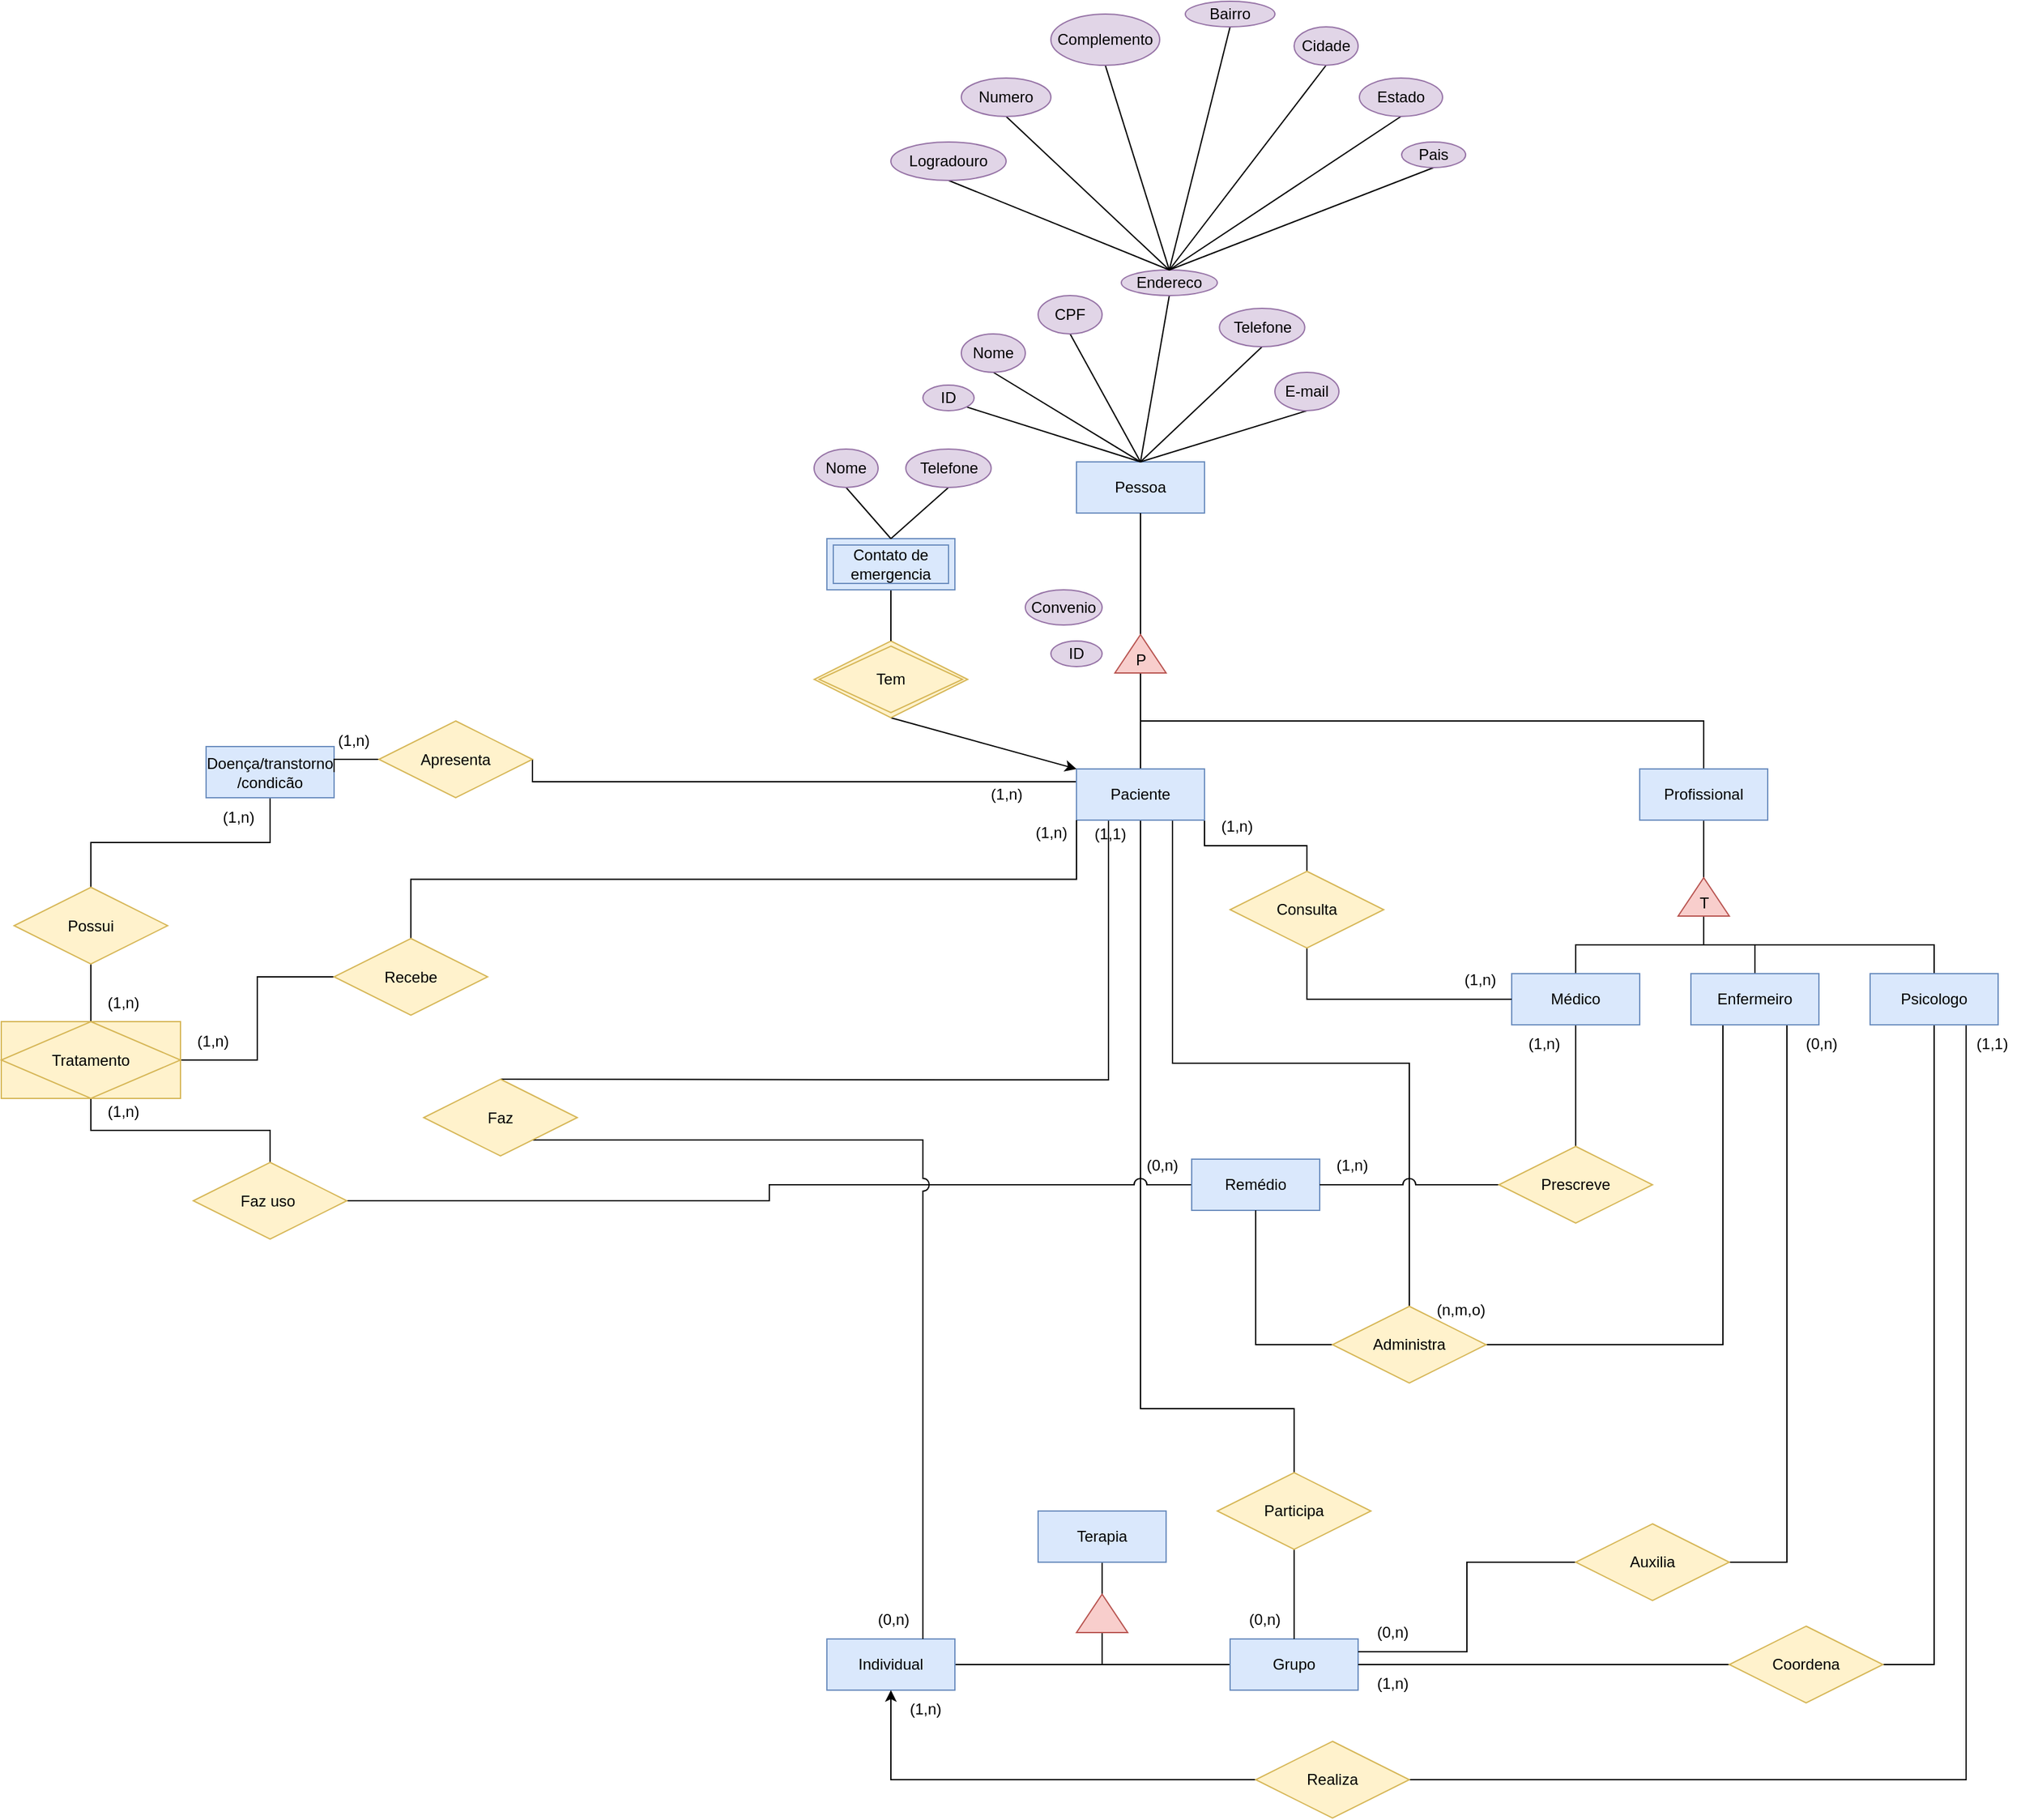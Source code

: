 <mxfile version="21.6.9" type="github">
  <diagram name="Página-1" id="hxpffWOmAhd4Fq2h1v_2">
    <mxGraphModel dx="2876" dy="2252" grid="1" gridSize="10" guides="1" tooltips="1" connect="1" arrows="1" fold="1" page="1" pageScale="1" pageWidth="827" pageHeight="1169" math="0" shadow="0">
      <root>
        <mxCell id="0" />
        <mxCell id="1" parent="0" />
        <mxCell id="47JgMyX84QSmUCx375vm-1" value="Pessoa" style="whiteSpace=wrap;html=1;align=center;fillColor=#dae8fc;strokeColor=#6c8ebf;" parent="1" vertex="1">
          <mxGeometry x="160" y="40" width="100" height="40" as="geometry" />
        </mxCell>
        <mxCell id="47JgMyX84QSmUCx375vm-4" style="edgeStyle=orthogonalEdgeStyle;rounded=0;orthogonalLoop=1;jettySize=auto;html=1;exitX=1;exitY=0.5;exitDx=0;exitDy=0;entryX=0.5;entryY=1;entryDx=0;entryDy=0;endArrow=none;endFill=0;" parent="1" source="47JgMyX84QSmUCx375vm-3" target="47JgMyX84QSmUCx375vm-1" edge="1">
          <mxGeometry relative="1" as="geometry">
            <mxPoint x="210" y="185" as="sourcePoint" />
            <mxPoint x="210" y="90" as="targetPoint" />
          </mxGeometry>
        </mxCell>
        <mxCell id="47JgMyX84QSmUCx375vm-15" style="edgeStyle=orthogonalEdgeStyle;rounded=0;orthogonalLoop=1;jettySize=auto;html=1;exitX=0;exitY=0.5;exitDx=0;exitDy=0;endArrow=none;endFill=0;entryX=0.5;entryY=0;entryDx=0;entryDy=0;" parent="1" source="47JgMyX84QSmUCx375vm-3" target="47JgMyX84QSmUCx375vm-7" edge="1">
          <mxGeometry relative="1" as="geometry">
            <mxPoint x="210" y="215" as="sourcePoint" />
            <mxPoint x="210" y="290" as="targetPoint" />
          </mxGeometry>
        </mxCell>
        <mxCell id="47JgMyX84QSmUCx375vm-16" style="edgeStyle=orthogonalEdgeStyle;rounded=0;orthogonalLoop=1;jettySize=auto;html=1;exitX=0;exitY=0.5;exitDx=0;exitDy=0;entryX=0.5;entryY=0;entryDx=0;entryDy=0;endArrow=none;endFill=0;jumpStyle=arc;jumpSize=10;" parent="1" source="47JgMyX84QSmUCx375vm-3" target="47JgMyX84QSmUCx375vm-8" edge="1">
          <mxGeometry relative="1" as="geometry">
            <mxPoint x="210" y="215" as="sourcePoint" />
            <mxPoint x="650" y="290" as="targetPoint" />
          </mxGeometry>
        </mxCell>
        <mxCell id="47JgMyX84QSmUCx375vm-3" value="" style="triangle;whiteSpace=wrap;html=1;rotation=-90;fillColor=#f8cecc;strokeColor=#b85450;" parent="1" vertex="1">
          <mxGeometry x="195" y="170" width="30" height="40" as="geometry" />
        </mxCell>
        <mxCell id="47JgMyX84QSmUCx375vm-41" style="edgeStyle=orthogonalEdgeStyle;rounded=0;orthogonalLoop=1;jettySize=auto;html=1;exitX=1;exitY=1;exitDx=0;exitDy=0;entryX=0.5;entryY=0;entryDx=0;entryDy=0;endArrow=none;endFill=0;" parent="1" source="47JgMyX84QSmUCx375vm-7" target="47JgMyX84QSmUCx375vm-36" edge="1">
          <mxGeometry relative="1" as="geometry">
            <mxPoint x="260" y="330" as="sourcePoint" />
            <mxPoint x="340" y="370" as="targetPoint" />
          </mxGeometry>
        </mxCell>
        <mxCell id="47JgMyX84QSmUCx375vm-61" style="edgeStyle=orthogonalEdgeStyle;rounded=0;orthogonalLoop=1;jettySize=auto;html=1;exitX=0.75;exitY=1;exitDx=0;exitDy=0;entryX=0.5;entryY=0;entryDx=0;entryDy=0;endArrow=none;endFill=0;jumpStyle=arc;jumpSize=10;" parent="1" source="47JgMyX84QSmUCx375vm-7" target="47JgMyX84QSmUCx375vm-57" edge="1">
          <mxGeometry relative="1" as="geometry">
            <mxPoint x="235" y="330" as="sourcePoint" />
            <mxPoint x="420" y="710" as="targetPoint" />
          </mxGeometry>
        </mxCell>
        <mxCell id="47JgMyX84QSmUCx375vm-65" style="edgeStyle=orthogonalEdgeStyle;rounded=0;orthogonalLoop=1;jettySize=auto;html=1;entryX=1;entryY=0.5;entryDx=0;entryDy=0;endArrow=none;endFill=0;exitX=0;exitY=0.5;exitDx=0;exitDy=0;" parent="1" source="47JgMyX84QSmUCx375vm-7" target="47JgMyX84QSmUCx375vm-64" edge="1">
          <mxGeometry relative="1" as="geometry">
            <mxPoint x="140" y="300" as="sourcePoint" />
            <mxPoint x="90" y="300" as="targetPoint" />
            <Array as="points">
              <mxPoint x="160" y="290" />
              <mxPoint x="-265" y="290" />
            </Array>
          </mxGeometry>
        </mxCell>
        <mxCell id="47JgMyX84QSmUCx375vm-73" style="edgeStyle=orthogonalEdgeStyle;rounded=0;orthogonalLoop=1;jettySize=auto;html=1;exitX=0.5;exitY=1;exitDx=0;exitDy=0;entryX=0.5;entryY=0;entryDx=0;entryDy=0;endArrow=none;endFill=0;jumpStyle=arc;jumpSize=10;" parent="1" source="47JgMyX84QSmUCx375vm-7" target="47JgMyX84QSmUCx375vm-71" edge="1">
          <mxGeometry relative="1" as="geometry">
            <mxPoint x="210" y="330" as="sourcePoint" />
            <mxPoint x="330" y="840" as="targetPoint" />
            <Array as="points">
              <mxPoint x="210" y="780" />
              <mxPoint x="330" y="780" />
            </Array>
          </mxGeometry>
        </mxCell>
        <mxCell id="47JgMyX84QSmUCx375vm-80" style="edgeStyle=orthogonalEdgeStyle;rounded=0;orthogonalLoop=1;jettySize=auto;html=1;exitX=0.25;exitY=1;exitDx=0;exitDy=0;entryX=0.5;entryY=0;entryDx=0;entryDy=0;endArrow=none;endFill=0;" parent="1" source="47JgMyX84QSmUCx375vm-7" target="47JgMyX84QSmUCx375vm-79" edge="1">
          <mxGeometry relative="1" as="geometry">
            <mxPoint x="160" y="320" as="sourcePoint" />
            <mxPoint x="15" y="500" as="targetPoint" />
            <Array as="points">
              <mxPoint x="185" y="523" />
              <mxPoint x="60" y="523" />
            </Array>
          </mxGeometry>
        </mxCell>
        <mxCell id="47JgMyX84QSmUCx375vm-7" value="Paciente" style="whiteSpace=wrap;html=1;align=center;fillColor=#dae8fc;strokeColor=#6c8ebf;" parent="1" vertex="1">
          <mxGeometry x="160" y="280" width="100" height="40" as="geometry" />
        </mxCell>
        <mxCell id="47JgMyX84QSmUCx375vm-17" style="edgeStyle=orthogonalEdgeStyle;rounded=0;orthogonalLoop=1;jettySize=auto;html=1;exitX=0.5;exitY=1;exitDx=0;exitDy=0;entryX=1;entryY=0.5;entryDx=0;entryDy=0;endArrow=none;endFill=0;" parent="1" source="47JgMyX84QSmUCx375vm-8" target="47JgMyX84QSmUCx375vm-11" edge="1">
          <mxGeometry relative="1" as="geometry" />
        </mxCell>
        <mxCell id="47JgMyX84QSmUCx375vm-8" value="Profissional" style="whiteSpace=wrap;html=1;align=center;fillColor=#dae8fc;strokeColor=#6c8ebf;" parent="1" vertex="1">
          <mxGeometry x="600" y="280" width="100" height="40" as="geometry" />
        </mxCell>
        <mxCell id="47JgMyX84QSmUCx375vm-18" style="edgeStyle=orthogonalEdgeStyle;rounded=0;orthogonalLoop=1;jettySize=auto;html=1;exitX=0;exitY=0.5;exitDx=0;exitDy=0;endArrow=none;endFill=0;" parent="1" source="47JgMyX84QSmUCx375vm-11" target="47JgMyX84QSmUCx375vm-12" edge="1">
          <mxGeometry relative="1" as="geometry" />
        </mxCell>
        <mxCell id="47JgMyX84QSmUCx375vm-19" style="edgeStyle=orthogonalEdgeStyle;rounded=0;orthogonalLoop=1;jettySize=auto;html=1;exitX=0;exitY=0.5;exitDx=0;exitDy=0;entryX=0.5;entryY=0;entryDx=0;entryDy=0;endArrow=none;endFill=0;" parent="1" source="47JgMyX84QSmUCx375vm-11" target="47JgMyX84QSmUCx375vm-13" edge="1">
          <mxGeometry relative="1" as="geometry" />
        </mxCell>
        <mxCell id="47JgMyX84QSmUCx375vm-20" style="edgeStyle=orthogonalEdgeStyle;rounded=0;orthogonalLoop=1;jettySize=auto;html=1;exitX=0;exitY=0.5;exitDx=0;exitDy=0;entryX=0.5;entryY=0;entryDx=0;entryDy=0;endArrow=none;endFill=0;" parent="1" source="47JgMyX84QSmUCx375vm-11" target="47JgMyX84QSmUCx375vm-14" edge="1">
          <mxGeometry relative="1" as="geometry" />
        </mxCell>
        <mxCell id="47JgMyX84QSmUCx375vm-11" value="" style="triangle;whiteSpace=wrap;html=1;rotation=-90;fillColor=#f8cecc;strokeColor=#b85450;" parent="1" vertex="1">
          <mxGeometry x="635" y="360" width="30" height="40" as="geometry" />
        </mxCell>
        <mxCell id="47JgMyX84QSmUCx375vm-44" style="edgeStyle=orthogonalEdgeStyle;rounded=0;orthogonalLoop=1;jettySize=auto;html=1;exitX=0.5;exitY=1;exitDx=0;exitDy=0;endArrow=none;endFill=0;" parent="1" source="47JgMyX84QSmUCx375vm-12" target="47JgMyX84QSmUCx375vm-37" edge="1">
          <mxGeometry relative="1" as="geometry" />
        </mxCell>
        <mxCell id="47JgMyX84QSmUCx375vm-12" value="Médico" style="whiteSpace=wrap;html=1;align=center;fillColor=#dae8fc;strokeColor=#6c8ebf;" parent="1" vertex="1">
          <mxGeometry x="500" y="440" width="100" height="40" as="geometry" />
        </mxCell>
        <mxCell id="47JgMyX84QSmUCx375vm-58" style="edgeStyle=orthogonalEdgeStyle;rounded=0;orthogonalLoop=1;jettySize=auto;html=1;exitX=0.25;exitY=1;exitDx=0;exitDy=0;entryX=1;entryY=0.5;entryDx=0;entryDy=0;endArrow=none;endFill=0;" parent="1" source="47JgMyX84QSmUCx375vm-13" target="47JgMyX84QSmUCx375vm-57" edge="1">
          <mxGeometry relative="1" as="geometry" />
        </mxCell>
        <mxCell id="JaHXgR09Y_bf0I58OrZL-21" style="edgeStyle=orthogonalEdgeStyle;rounded=0;orthogonalLoop=1;jettySize=auto;html=1;exitX=0.75;exitY=1;exitDx=0;exitDy=0;entryX=1;entryY=0.5;entryDx=0;entryDy=0;endArrow=none;endFill=0;" parent="1" source="47JgMyX84QSmUCx375vm-13" target="JaHXgR09Y_bf0I58OrZL-20" edge="1">
          <mxGeometry relative="1" as="geometry" />
        </mxCell>
        <mxCell id="47JgMyX84QSmUCx375vm-13" value="Enfermeiro" style="whiteSpace=wrap;html=1;align=center;fillColor=#dae8fc;strokeColor=#6c8ebf;" parent="1" vertex="1">
          <mxGeometry x="640" y="440" width="100" height="40" as="geometry" />
        </mxCell>
        <mxCell id="47JgMyX84QSmUCx375vm-68" style="edgeStyle=orthogonalEdgeStyle;rounded=0;orthogonalLoop=1;jettySize=auto;html=1;exitX=0.5;exitY=1;exitDx=0;exitDy=0;entryX=1;entryY=0.5;entryDx=0;entryDy=0;endArrow=none;endFill=0;" parent="1" source="47JgMyX84QSmUCx375vm-14" target="47JgMyX84QSmUCx375vm-67" edge="1">
          <mxGeometry relative="1" as="geometry" />
        </mxCell>
        <mxCell id="JaHXgR09Y_bf0I58OrZL-15" style="edgeStyle=orthogonalEdgeStyle;rounded=0;orthogonalLoop=1;jettySize=auto;html=1;exitX=0.75;exitY=1;exitDx=0;exitDy=0;entryX=1;entryY=0.5;entryDx=0;entryDy=0;endArrow=none;endFill=0;" parent="1" source="47JgMyX84QSmUCx375vm-14" target="JaHXgR09Y_bf0I58OrZL-14" edge="1">
          <mxGeometry relative="1" as="geometry" />
        </mxCell>
        <mxCell id="47JgMyX84QSmUCx375vm-14" value="Psicologo" style="whiteSpace=wrap;html=1;align=center;fillColor=#dae8fc;strokeColor=#6c8ebf;" parent="1" vertex="1">
          <mxGeometry x="780" y="440" width="100" height="40" as="geometry" />
        </mxCell>
        <mxCell id="JaHXgR09Y_bf0I58OrZL-9" style="edgeStyle=orthogonalEdgeStyle;rounded=0;orthogonalLoop=1;jettySize=auto;html=1;exitX=0;exitY=0.5;exitDx=0;exitDy=0;entryX=1;entryY=0.5;entryDx=0;entryDy=0;jumpStyle=arc;jumpSize=10;endArrow=none;endFill=0;" parent="1" source="47JgMyX84QSmUCx375vm-22" target="JaHXgR09Y_bf0I58OrZL-7" edge="1">
          <mxGeometry relative="1" as="geometry" />
        </mxCell>
        <mxCell id="47JgMyX84QSmUCx375vm-22" value="Remédio" style="whiteSpace=wrap;html=1;align=center;fillColor=#dae8fc;strokeColor=#6c8ebf;" parent="1" vertex="1">
          <mxGeometry x="250" y="585" width="100" height="40" as="geometry" />
        </mxCell>
        <mxCell id="JaHXgR09Y_bf0I58OrZL-5" style="edgeStyle=orthogonalEdgeStyle;rounded=0;orthogonalLoop=1;jettySize=auto;html=1;exitX=0.5;exitY=1;exitDx=0;exitDy=0;entryX=0.5;entryY=0;entryDx=0;entryDy=0;endArrow=none;endFill=0;" parent="1" source="47JgMyX84QSmUCx375vm-23" target="JaHXgR09Y_bf0I58OrZL-4" edge="1">
          <mxGeometry relative="1" as="geometry" />
        </mxCell>
        <mxCell id="47JgMyX84QSmUCx375vm-23" value="Doença/transtorno&lt;br&gt;/condicão" style="whiteSpace=wrap;html=1;align=center;fillColor=#dae8fc;strokeColor=#6c8ebf;" parent="1" vertex="1">
          <mxGeometry x="-520" y="262.5" width="100" height="40" as="geometry" />
        </mxCell>
        <mxCell id="47JgMyX84QSmUCx375vm-76" style="edgeStyle=orthogonalEdgeStyle;rounded=0;orthogonalLoop=1;jettySize=auto;html=1;exitX=0.5;exitY=1;exitDx=0;exitDy=0;entryX=1;entryY=0.5;entryDx=0;entryDy=0;endArrow=none;endFill=0;" parent="1" source="47JgMyX84QSmUCx375vm-24" target="47JgMyX84QSmUCx375vm-26" edge="1">
          <mxGeometry relative="1" as="geometry" />
        </mxCell>
        <mxCell id="47JgMyX84QSmUCx375vm-24" value="Terapia" style="whiteSpace=wrap;html=1;align=center;fillColor=#dae8fc;strokeColor=#6c8ebf;" parent="1" vertex="1">
          <mxGeometry x="130" y="860" width="100" height="40" as="geometry" />
        </mxCell>
        <mxCell id="47JgMyX84QSmUCx375vm-77" style="edgeStyle=orthogonalEdgeStyle;rounded=0;orthogonalLoop=1;jettySize=auto;html=1;exitX=0;exitY=0.5;exitDx=0;exitDy=0;entryX=0;entryY=0.5;entryDx=0;entryDy=0;endArrow=none;endFill=0;" parent="1" source="47JgMyX84QSmUCx375vm-26" target="47JgMyX84QSmUCx375vm-30" edge="1">
          <mxGeometry relative="1" as="geometry" />
        </mxCell>
        <mxCell id="47JgMyX84QSmUCx375vm-78" style="edgeStyle=orthogonalEdgeStyle;rounded=0;orthogonalLoop=1;jettySize=auto;html=1;exitX=0;exitY=0.5;exitDx=0;exitDy=0;entryX=1;entryY=0.5;entryDx=0;entryDy=0;endArrow=none;endFill=0;" parent="1" source="47JgMyX84QSmUCx375vm-26" target="47JgMyX84QSmUCx375vm-28" edge="1">
          <mxGeometry relative="1" as="geometry" />
        </mxCell>
        <mxCell id="47JgMyX84QSmUCx375vm-26" value="" style="triangle;whiteSpace=wrap;html=1;rotation=-90;fillColor=#f8cecc;strokeColor=#b85450;" parent="1" vertex="1">
          <mxGeometry x="165" y="920" width="30" height="40" as="geometry" />
        </mxCell>
        <mxCell id="47JgMyX84QSmUCx375vm-28" value="Individual" style="whiteSpace=wrap;html=1;align=center;fillColor=#dae8fc;strokeColor=#6c8ebf;" parent="1" vertex="1">
          <mxGeometry x="-35" y="960" width="100" height="40" as="geometry" />
        </mxCell>
        <mxCell id="47JgMyX84QSmUCx375vm-30" value="Grupo" style="whiteSpace=wrap;html=1;align=center;fillColor=#dae8fc;strokeColor=#6c8ebf;" parent="1" vertex="1">
          <mxGeometry x="280" y="960" width="100" height="40" as="geometry" />
        </mxCell>
        <mxCell id="47JgMyX84QSmUCx375vm-42" style="edgeStyle=orthogonalEdgeStyle;rounded=0;orthogonalLoop=1;jettySize=auto;html=1;exitX=0.5;exitY=1;exitDx=0;exitDy=0;entryX=0;entryY=0.5;entryDx=0;entryDy=0;endArrow=none;endFill=0;" parent="1" source="47JgMyX84QSmUCx375vm-36" target="47JgMyX84QSmUCx375vm-12" edge="1">
          <mxGeometry relative="1" as="geometry">
            <mxPoint x="340" y="430" as="sourcePoint" />
            <mxPoint x="500" y="470" as="targetPoint" />
          </mxGeometry>
        </mxCell>
        <mxCell id="47JgMyX84QSmUCx375vm-36" value="Consulta" style="shape=rhombus;perimeter=rhombusPerimeter;whiteSpace=wrap;html=1;align=center;fillColor=#fff2cc;strokeColor=#d6b656;" parent="1" vertex="1">
          <mxGeometry x="280" y="360" width="120" height="60" as="geometry" />
        </mxCell>
        <mxCell id="47JgMyX84QSmUCx375vm-45" style="edgeStyle=orthogonalEdgeStyle;rounded=0;orthogonalLoop=1;jettySize=auto;html=1;exitX=0;exitY=0.5;exitDx=0;exitDy=0;entryX=1;entryY=0.5;entryDx=0;entryDy=0;jumpStyle=arc;endArrow=none;endFill=0;jumpSize=10;" parent="1" source="47JgMyX84QSmUCx375vm-37" target="47JgMyX84QSmUCx375vm-22" edge="1">
          <mxGeometry relative="1" as="geometry">
            <mxPoint x="490" y="615" as="sourcePoint" />
            <mxPoint x="185" y="615" as="targetPoint" />
          </mxGeometry>
        </mxCell>
        <mxCell id="47JgMyX84QSmUCx375vm-37" value="Prescreve" style="shape=rhombus;perimeter=rhombusPerimeter;whiteSpace=wrap;html=1;align=center;fillColor=#fff2cc;strokeColor=#d6b656;" parent="1" vertex="1">
          <mxGeometry x="490" y="575" width="120" height="60" as="geometry" />
        </mxCell>
        <mxCell id="47JgMyX84QSmUCx375vm-59" style="edgeStyle=orthogonalEdgeStyle;rounded=0;orthogonalLoop=1;jettySize=auto;html=1;exitX=0;exitY=0.5;exitDx=0;exitDy=0;entryX=0.5;entryY=1;entryDx=0;entryDy=0;endArrow=none;endFill=0;" parent="1" source="47JgMyX84QSmUCx375vm-57" target="47JgMyX84QSmUCx375vm-22" edge="1">
          <mxGeometry relative="1" as="geometry" />
        </mxCell>
        <mxCell id="47JgMyX84QSmUCx375vm-57" value="Administra" style="shape=rhombus;perimeter=rhombusPerimeter;whiteSpace=wrap;html=1;align=center;fillColor=#fff2cc;strokeColor=#d6b656;" parent="1" vertex="1">
          <mxGeometry x="360" y="700" width="120" height="60" as="geometry" />
        </mxCell>
        <mxCell id="47JgMyX84QSmUCx375vm-66" style="edgeStyle=orthogonalEdgeStyle;rounded=0;orthogonalLoop=1;jettySize=auto;html=1;exitX=0;exitY=0.5;exitDx=0;exitDy=0;entryX=1;entryY=0.5;entryDx=0;entryDy=0;endArrow=none;endFill=0;" parent="1" source="47JgMyX84QSmUCx375vm-64" target="47JgMyX84QSmUCx375vm-23" edge="1">
          <mxGeometry relative="1" as="geometry">
            <mxPoint x="-380" y="312.5" as="sourcePoint" />
            <mxPoint x="-420" y="312.5" as="targetPoint" />
          </mxGeometry>
        </mxCell>
        <mxCell id="47JgMyX84QSmUCx375vm-64" value="Apresenta" style="shape=rhombus;perimeter=rhombusPerimeter;whiteSpace=wrap;html=1;align=center;fillColor=#fff2cc;strokeColor=#d6b656;" parent="1" vertex="1">
          <mxGeometry x="-385" y="242.5" width="120" height="60" as="geometry" />
        </mxCell>
        <mxCell id="47JgMyX84QSmUCx375vm-69" style="edgeStyle=orthogonalEdgeStyle;rounded=0;orthogonalLoop=1;jettySize=auto;html=1;exitX=0;exitY=0.5;exitDx=0;exitDy=0;entryX=1;entryY=0.5;entryDx=0;entryDy=0;endArrow=none;endFill=0;" parent="1" source="47JgMyX84QSmUCx375vm-67" target="47JgMyX84QSmUCx375vm-30" edge="1">
          <mxGeometry relative="1" as="geometry" />
        </mxCell>
        <mxCell id="47JgMyX84QSmUCx375vm-67" value="Coordena" style="shape=rhombus;perimeter=rhombusPerimeter;whiteSpace=wrap;html=1;align=center;fillColor=#fff2cc;strokeColor=#d6b656;" parent="1" vertex="1">
          <mxGeometry x="670" y="950" width="120" height="60" as="geometry" />
        </mxCell>
        <mxCell id="47JgMyX84QSmUCx375vm-75" style="edgeStyle=orthogonalEdgeStyle;rounded=0;orthogonalLoop=1;jettySize=auto;html=1;exitX=0.5;exitY=1;exitDx=0;exitDy=0;entryX=0.5;entryY=0;entryDx=0;entryDy=0;endArrow=none;endFill=0;" parent="1" source="47JgMyX84QSmUCx375vm-71" target="47JgMyX84QSmUCx375vm-30" edge="1">
          <mxGeometry relative="1" as="geometry" />
        </mxCell>
        <mxCell id="47JgMyX84QSmUCx375vm-71" value="Participa" style="shape=rhombus;perimeter=rhombusPerimeter;whiteSpace=wrap;html=1;align=center;fillColor=#fff2cc;strokeColor=#d6b656;" parent="1" vertex="1">
          <mxGeometry x="270" y="830" width="120" height="60" as="geometry" />
        </mxCell>
        <mxCell id="47JgMyX84QSmUCx375vm-81" style="edgeStyle=orthogonalEdgeStyle;rounded=0;orthogonalLoop=1;jettySize=auto;html=1;exitX=0.5;exitY=1;exitDx=0;exitDy=0;jumpStyle=arc;endArrow=none;endFill=0;entryX=0.75;entryY=0;entryDx=0;entryDy=0;jumpSize=10;" parent="1" source="47JgMyX84QSmUCx375vm-79" target="47JgMyX84QSmUCx375vm-28" edge="1">
          <mxGeometry relative="1" as="geometry">
            <mxPoint x="15" y="560" as="sourcePoint" />
            <mxPoint x="50" y="910" as="targetPoint" />
            <Array as="points">
              <mxPoint x="40" y="570" />
            </Array>
          </mxGeometry>
        </mxCell>
        <mxCell id="47JgMyX84QSmUCx375vm-79" value="Faz" style="shape=rhombus;perimeter=rhombusPerimeter;whiteSpace=wrap;html=1;align=center;fillColor=#fff2cc;strokeColor=#d6b656;" parent="1" vertex="1">
          <mxGeometry x="-350" y="522.5" width="120" height="60" as="geometry" />
        </mxCell>
        <mxCell id="JaHXgR09Y_bf0I58OrZL-6" style="edgeStyle=orthogonalEdgeStyle;rounded=0;orthogonalLoop=1;jettySize=auto;html=1;exitX=0.5;exitY=0;exitDx=0;exitDy=0;endArrow=none;endFill=0;" parent="1" source="e6D7C1iL_qGQg3s31p5K-2" edge="1">
          <mxGeometry relative="1" as="geometry">
            <mxPoint x="-610" y="482.5" as="sourcePoint" />
            <mxPoint x="-610" y="432.5" as="targetPoint" />
          </mxGeometry>
        </mxCell>
        <mxCell id="JaHXgR09Y_bf0I58OrZL-11" style="edgeStyle=orthogonalEdgeStyle;rounded=0;orthogonalLoop=1;jettySize=auto;html=1;exitX=1;exitY=0.5;exitDx=0;exitDy=0;entryX=0;entryY=0.5;entryDx=0;entryDy=0;endArrow=none;endFill=0;" parent="1" source="e6D7C1iL_qGQg3s31p5K-2" target="JaHXgR09Y_bf0I58OrZL-10" edge="1">
          <mxGeometry relative="1" as="geometry">
            <mxPoint x="-560" y="502.5" as="sourcePoint" />
          </mxGeometry>
        </mxCell>
        <mxCell id="JaHXgR09Y_bf0I58OrZL-4" value="Possui" style="shape=rhombus;perimeter=rhombusPerimeter;whiteSpace=wrap;html=1;align=center;fillColor=#fff2cc;strokeColor=#d6b656;" parent="1" vertex="1">
          <mxGeometry x="-670" y="372.5" width="120" height="60" as="geometry" />
        </mxCell>
        <mxCell id="JaHXgR09Y_bf0I58OrZL-8" style="edgeStyle=orthogonalEdgeStyle;rounded=0;orthogonalLoop=1;jettySize=auto;html=1;exitX=0.5;exitY=0;exitDx=0;exitDy=0;entryX=0.5;entryY=1;entryDx=0;entryDy=0;endArrow=none;endFill=0;" parent="1" source="JaHXgR09Y_bf0I58OrZL-7" target="e6D7C1iL_qGQg3s31p5K-2" edge="1">
          <mxGeometry relative="1" as="geometry">
            <mxPoint x="-585" y="522.5" as="targetPoint" />
          </mxGeometry>
        </mxCell>
        <mxCell id="JaHXgR09Y_bf0I58OrZL-7" value="Faz uso&amp;nbsp;" style="shape=rhombus;perimeter=rhombusPerimeter;whiteSpace=wrap;html=1;align=center;fillColor=#fff2cc;strokeColor=#d6b656;" parent="1" vertex="1">
          <mxGeometry x="-530" y="587.5" width="120" height="60" as="geometry" />
        </mxCell>
        <mxCell id="JaHXgR09Y_bf0I58OrZL-12" style="edgeStyle=orthogonalEdgeStyle;rounded=0;orthogonalLoop=1;jettySize=auto;html=1;exitX=0.5;exitY=0;exitDx=0;exitDy=0;entryX=0;entryY=1;entryDx=0;entryDy=0;endArrow=none;endFill=0;" parent="1" source="JaHXgR09Y_bf0I58OrZL-10" target="47JgMyX84QSmUCx375vm-7" edge="1">
          <mxGeometry relative="1" as="geometry" />
        </mxCell>
        <mxCell id="JaHXgR09Y_bf0I58OrZL-10" value="Recebe" style="shape=rhombus;perimeter=rhombusPerimeter;whiteSpace=wrap;html=1;align=center;fillColor=#fff2cc;strokeColor=#d6b656;" parent="1" vertex="1">
          <mxGeometry x="-420" y="412.5" width="120" height="60" as="geometry" />
        </mxCell>
        <mxCell id="JaHXgR09Y_bf0I58OrZL-16" style="edgeStyle=orthogonalEdgeStyle;rounded=0;orthogonalLoop=1;jettySize=auto;html=1;exitX=0;exitY=0.5;exitDx=0;exitDy=0;entryX=0.5;entryY=1;entryDx=0;entryDy=0;" parent="1" source="JaHXgR09Y_bf0I58OrZL-14" target="47JgMyX84QSmUCx375vm-28" edge="1">
          <mxGeometry relative="1" as="geometry" />
        </mxCell>
        <mxCell id="JaHXgR09Y_bf0I58OrZL-14" value="Realiza" style="shape=rhombus;perimeter=rhombusPerimeter;whiteSpace=wrap;html=1;align=center;fillColor=#fff2cc;strokeColor=#d6b656;" parent="1" vertex="1">
          <mxGeometry x="300" y="1040" width="120" height="60" as="geometry" />
        </mxCell>
        <mxCell id="JaHXgR09Y_bf0I58OrZL-22" style="edgeStyle=orthogonalEdgeStyle;rounded=0;orthogonalLoop=1;jettySize=auto;html=1;exitX=0;exitY=0.5;exitDx=0;exitDy=0;entryX=1;entryY=0.25;entryDx=0;entryDy=0;endArrow=none;endFill=0;" parent="1" source="JaHXgR09Y_bf0I58OrZL-20" target="47JgMyX84QSmUCx375vm-30" edge="1">
          <mxGeometry relative="1" as="geometry" />
        </mxCell>
        <mxCell id="JaHXgR09Y_bf0I58OrZL-20" value="Auxilia" style="shape=rhombus;perimeter=rhombusPerimeter;whiteSpace=wrap;html=1;align=center;fillColor=#fff2cc;strokeColor=#d6b656;" parent="1" vertex="1">
          <mxGeometry x="550" y="870" width="120" height="60" as="geometry" />
        </mxCell>
        <mxCell id="w2TVBVgg90Lncyqr7psY-4" value="(1,n)" style="text;html=1;align=center;verticalAlign=middle;resizable=0;points=[];autosize=1;strokeColor=none;fillColor=none;" parent="1" vertex="1">
          <mxGeometry x="450" y="430" width="50" height="30" as="geometry" />
        </mxCell>
        <mxCell id="w2TVBVgg90Lncyqr7psY-7" value="(1,n)" style="text;html=1;align=center;verticalAlign=middle;resizable=0;points=[];autosize=1;strokeColor=none;fillColor=none;" parent="1" vertex="1">
          <mxGeometry x="260" y="310" width="50" height="30" as="geometry" />
        </mxCell>
        <mxCell id="w2TVBVgg90Lncyqr7psY-8" value="(1,n)" style="text;html=1;align=center;verticalAlign=middle;resizable=0;points=[];autosize=1;strokeColor=none;fillColor=none;" parent="1" vertex="1">
          <mxGeometry x="500" y="480" width="50" height="30" as="geometry" />
        </mxCell>
        <mxCell id="w2TVBVgg90Lncyqr7psY-9" value="(1,n)" style="text;html=1;align=center;verticalAlign=middle;resizable=0;points=[];autosize=1;strokeColor=none;fillColor=none;" parent="1" vertex="1">
          <mxGeometry x="350" y="575" width="50" height="30" as="geometry" />
        </mxCell>
        <mxCell id="w2TVBVgg90Lncyqr7psY-10" value="&amp;nbsp;(0,n)" style="text;html=1;align=center;verticalAlign=middle;resizable=0;points=[];autosize=1;strokeColor=none;fillColor=none;" parent="1" vertex="1">
          <mxGeometry x="200" y="575" width="50" height="30" as="geometry" />
        </mxCell>
        <mxCell id="w2TVBVgg90Lncyqr7psY-11" value="P" style="text;html=1;align=center;verticalAlign=middle;resizable=0;points=[];autosize=1;strokeColor=none;fillColor=none;" parent="1" vertex="1">
          <mxGeometry x="195" y="180" width="30" height="30" as="geometry" />
        </mxCell>
        <mxCell id="w2TVBVgg90Lncyqr7psY-12" value="T" style="text;html=1;align=center;verticalAlign=middle;resizable=0;points=[];autosize=1;strokeColor=none;fillColor=none;" parent="1" vertex="1">
          <mxGeometry x="635" y="370" width="30" height="30" as="geometry" />
        </mxCell>
        <mxCell id="w2TVBVgg90Lncyqr7psY-14" value="(n,m,o)" style="text;html=1;align=center;verticalAlign=middle;resizable=0;points=[];autosize=1;strokeColor=none;fillColor=none;" parent="1" vertex="1">
          <mxGeometry x="430" y="688" width="60" height="30" as="geometry" />
        </mxCell>
        <mxCell id="w2TVBVgg90Lncyqr7psY-15" value="&amp;nbsp;(0,n)" style="text;html=1;align=center;verticalAlign=middle;resizable=0;points=[];autosize=1;strokeColor=none;fillColor=none;" parent="1" vertex="1">
          <mxGeometry x="280" y="930" width="50" height="30" as="geometry" />
        </mxCell>
        <mxCell id="w2TVBVgg90Lncyqr7psY-16" value="&amp;nbsp;(0,n)" style="text;html=1;align=center;verticalAlign=middle;resizable=0;points=[];autosize=1;strokeColor=none;fillColor=none;" parent="1" vertex="1">
          <mxGeometry x="-10" y="930" width="50" height="30" as="geometry" />
        </mxCell>
        <mxCell id="w2TVBVgg90Lncyqr7psY-17" value="(1,1)" style="text;html=1;align=center;verticalAlign=middle;resizable=0;points=[];autosize=1;strokeColor=none;fillColor=none;" parent="1" vertex="1">
          <mxGeometry x="161" y="316" width="50" height="30" as="geometry" />
        </mxCell>
        <mxCell id="w2TVBVgg90Lncyqr7psY-18" value="(1,n)" style="text;html=1;align=center;verticalAlign=middle;resizable=0;points=[];autosize=1;strokeColor=none;fillColor=none;" parent="1" vertex="1">
          <mxGeometry x="80" y="285" width="50" height="30" as="geometry" />
        </mxCell>
        <mxCell id="w2TVBVgg90Lncyqr7psY-25" value="&amp;nbsp;(1,n)" style="text;html=1;align=center;verticalAlign=middle;resizable=0;points=[];autosize=1;strokeColor=none;fillColor=none;" parent="1" vertex="1">
          <mxGeometry x="15" y="1000" width="50" height="30" as="geometry" />
        </mxCell>
        <mxCell id="w2TVBVgg90Lncyqr7psY-26" value="&amp;nbsp;(1,n)" style="text;html=1;align=center;verticalAlign=middle;resizable=0;points=[];autosize=1;strokeColor=none;fillColor=none;" parent="1" vertex="1">
          <mxGeometry x="380" y="980" width="50" height="30" as="geometry" />
        </mxCell>
        <mxCell id="w2TVBVgg90Lncyqr7psY-27" value="&amp;nbsp;(0,n)" style="text;html=1;align=center;verticalAlign=middle;resizable=0;points=[];autosize=1;strokeColor=none;fillColor=none;" parent="1" vertex="1">
          <mxGeometry x="380" y="940" width="50" height="30" as="geometry" />
        </mxCell>
        <mxCell id="w2TVBVgg90Lncyqr7psY-28" value="(1,1)" style="text;html=1;align=center;verticalAlign=middle;resizable=0;points=[];autosize=1;strokeColor=none;fillColor=none;" parent="1" vertex="1">
          <mxGeometry x="850" y="480" width="50" height="30" as="geometry" />
        </mxCell>
        <mxCell id="w2TVBVgg90Lncyqr7psY-29" value="(1,n)" style="text;html=1;align=center;verticalAlign=middle;resizable=0;points=[];autosize=1;strokeColor=none;fillColor=none;" parent="1" vertex="1">
          <mxGeometry x="-610" y="532.5" width="50" height="30" as="geometry" />
        </mxCell>
        <mxCell id="w2TVBVgg90Lncyqr7psY-30" value="(1,n)" style="text;html=1;align=center;verticalAlign=middle;resizable=0;points=[];autosize=1;strokeColor=none;fillColor=none;" parent="1" vertex="1">
          <mxGeometry x="-430" y="242.5" width="50" height="30" as="geometry" />
        </mxCell>
        <mxCell id="w2TVBVgg90Lncyqr7psY-31" value="(1,n)" style="text;html=1;align=center;verticalAlign=middle;resizable=0;points=[];autosize=1;strokeColor=none;fillColor=none;" parent="1" vertex="1">
          <mxGeometry x="-610" y="447.5" width="50" height="30" as="geometry" />
        </mxCell>
        <mxCell id="w2TVBVgg90Lncyqr7psY-32" value="(1,n)" style="text;html=1;align=center;verticalAlign=middle;resizable=0;points=[];autosize=1;strokeColor=none;fillColor=none;" parent="1" vertex="1">
          <mxGeometry x="-520" y="302.5" width="50" height="30" as="geometry" />
        </mxCell>
        <mxCell id="w2TVBVgg90Lncyqr7psY-33" value="(1,n)" style="text;html=1;align=center;verticalAlign=middle;resizable=0;points=[];autosize=1;strokeColor=none;fillColor=none;" parent="1" vertex="1">
          <mxGeometry x="-540" y="477.5" width="50" height="30" as="geometry" />
        </mxCell>
        <mxCell id="w2TVBVgg90Lncyqr7psY-34" value="&amp;nbsp;(0,n)" style="text;html=1;align=center;verticalAlign=middle;resizable=0;points=[];autosize=1;strokeColor=none;fillColor=none;" parent="1" vertex="1">
          <mxGeometry x="715" y="480" width="50" height="30" as="geometry" />
        </mxCell>
        <mxCell id="w2TVBVgg90Lncyqr7psY-36" value="(1,n)" style="text;html=1;align=center;verticalAlign=middle;resizable=0;points=[];autosize=1;strokeColor=none;fillColor=none;" parent="1" vertex="1">
          <mxGeometry x="115" y="315" width="50" height="30" as="geometry" />
        </mxCell>
        <mxCell id="e6D7C1iL_qGQg3s31p5K-2" value="Tratamento" style="shape=associativeEntity;whiteSpace=wrap;html=1;align=center;fillColor=#fff2cc;strokeColor=#d6b656;" vertex="1" parent="1">
          <mxGeometry x="-680" y="477.5" width="140" height="60" as="geometry" />
        </mxCell>
        <mxCell id="e6D7C1iL_qGQg3s31p5K-23" style="rounded=0;orthogonalLoop=1;jettySize=auto;html=1;exitX=1;exitY=1;exitDx=0;exitDy=0;entryX=0.5;entryY=0;entryDx=0;entryDy=0;endArrow=none;endFill=0;" edge="1" parent="1" source="e6D7C1iL_qGQg3s31p5K-3" target="47JgMyX84QSmUCx375vm-1">
          <mxGeometry relative="1" as="geometry" />
        </mxCell>
        <mxCell id="e6D7C1iL_qGQg3s31p5K-3" value="ID" style="ellipse;whiteSpace=wrap;html=1;align=center;fillColor=#e1d5e7;strokeColor=#9673a6;" vertex="1" parent="1">
          <mxGeometry x="40" y="-20" width="40" height="20" as="geometry" />
        </mxCell>
        <mxCell id="e6D7C1iL_qGQg3s31p5K-24" style="rounded=0;orthogonalLoop=1;jettySize=auto;html=1;exitX=0.5;exitY=1;exitDx=0;exitDy=0;entryX=0.5;entryY=0;entryDx=0;entryDy=0;endArrow=none;endFill=0;" edge="1" parent="1" source="e6D7C1iL_qGQg3s31p5K-4" target="47JgMyX84QSmUCx375vm-1">
          <mxGeometry relative="1" as="geometry" />
        </mxCell>
        <mxCell id="e6D7C1iL_qGQg3s31p5K-4" value="Nome" style="ellipse;whiteSpace=wrap;html=1;align=center;fillColor=#e1d5e7;strokeColor=#9673a6;" vertex="1" parent="1">
          <mxGeometry x="70" y="-60" width="50" height="30" as="geometry" />
        </mxCell>
        <mxCell id="e6D7C1iL_qGQg3s31p5K-28" style="edgeStyle=none;rounded=0;orthogonalLoop=1;jettySize=auto;html=1;exitX=0.5;exitY=1;exitDx=0;exitDy=0;entryX=0.5;entryY=0;entryDx=0;entryDy=0;endArrow=none;endFill=0;" edge="1" parent="1" source="e6D7C1iL_qGQg3s31p5K-5" target="47JgMyX84QSmUCx375vm-1">
          <mxGeometry relative="1" as="geometry" />
        </mxCell>
        <mxCell id="e6D7C1iL_qGQg3s31p5K-5" value="Endereco" style="ellipse;whiteSpace=wrap;html=1;align=center;fillColor=#e1d5e7;strokeColor=#9673a6;" vertex="1" parent="1">
          <mxGeometry x="195" y="-110" width="75" height="20" as="geometry" />
        </mxCell>
        <mxCell id="e6D7C1iL_qGQg3s31p5K-30" style="edgeStyle=none;rounded=0;orthogonalLoop=1;jettySize=auto;html=1;exitX=0.5;exitY=1;exitDx=0;exitDy=0;entryX=0.5;entryY=0;entryDx=0;entryDy=0;endArrow=none;endFill=0;" edge="1" parent="1" source="e6D7C1iL_qGQg3s31p5K-6" target="e6D7C1iL_qGQg3s31p5K-5">
          <mxGeometry relative="1" as="geometry" />
        </mxCell>
        <mxCell id="e6D7C1iL_qGQg3s31p5K-6" value="Logradouro" style="ellipse;whiteSpace=wrap;html=1;align=center;fillColor=#e1d5e7;strokeColor=#9673a6;" vertex="1" parent="1">
          <mxGeometry x="15" y="-210" width="90" height="30" as="geometry" />
        </mxCell>
        <mxCell id="e6D7C1iL_qGQg3s31p5K-31" style="edgeStyle=none;rounded=0;orthogonalLoop=1;jettySize=auto;html=1;exitX=0.5;exitY=1;exitDx=0;exitDy=0;entryX=0.5;entryY=0;entryDx=0;entryDy=0;endArrow=none;endFill=0;" edge="1" parent="1" source="e6D7C1iL_qGQg3s31p5K-9" target="e6D7C1iL_qGQg3s31p5K-5">
          <mxGeometry relative="1" as="geometry">
            <mxPoint x="230" y="-110" as="targetPoint" />
          </mxGeometry>
        </mxCell>
        <mxCell id="e6D7C1iL_qGQg3s31p5K-9" value="Numero" style="ellipse;whiteSpace=wrap;html=1;align=center;fillColor=#e1d5e7;strokeColor=#9673a6;" vertex="1" parent="1">
          <mxGeometry x="70" y="-260" width="70" height="30" as="geometry" />
        </mxCell>
        <mxCell id="e6D7C1iL_qGQg3s31p5K-32" style="edgeStyle=none;rounded=0;orthogonalLoop=1;jettySize=auto;html=1;exitX=0.5;exitY=1;exitDx=0;exitDy=0;entryX=0.5;entryY=0;entryDx=0;entryDy=0;endArrow=none;endFill=0;" edge="1" parent="1" source="e6D7C1iL_qGQg3s31p5K-10" target="e6D7C1iL_qGQg3s31p5K-5">
          <mxGeometry relative="1" as="geometry">
            <mxPoint x="230" y="-110" as="targetPoint" />
          </mxGeometry>
        </mxCell>
        <mxCell id="e6D7C1iL_qGQg3s31p5K-10" value="Complemento" style="ellipse;whiteSpace=wrap;html=1;align=center;fillColor=#e1d5e7;strokeColor=#9673a6;" vertex="1" parent="1">
          <mxGeometry x="140" y="-310" width="85" height="40" as="geometry" />
        </mxCell>
        <mxCell id="e6D7C1iL_qGQg3s31p5K-33" style="edgeStyle=none;rounded=0;orthogonalLoop=1;jettySize=auto;html=1;exitX=0.5;exitY=1;exitDx=0;exitDy=0;entryX=0.5;entryY=0;entryDx=0;entryDy=0;endArrow=none;endFill=0;" edge="1" parent="1" source="e6D7C1iL_qGQg3s31p5K-12" target="e6D7C1iL_qGQg3s31p5K-5">
          <mxGeometry relative="1" as="geometry" />
        </mxCell>
        <mxCell id="e6D7C1iL_qGQg3s31p5K-12" value="Bairro" style="ellipse;whiteSpace=wrap;html=1;align=center;fillColor=#e1d5e7;strokeColor=#9673a6;" vertex="1" parent="1">
          <mxGeometry x="245" y="-320" width="70" height="20" as="geometry" />
        </mxCell>
        <mxCell id="e6D7C1iL_qGQg3s31p5K-34" style="edgeStyle=none;rounded=0;orthogonalLoop=1;jettySize=auto;html=1;exitX=0.5;exitY=1;exitDx=0;exitDy=0;entryX=0.5;entryY=0;entryDx=0;entryDy=0;endArrow=none;endFill=0;" edge="1" parent="1" source="e6D7C1iL_qGQg3s31p5K-13" target="e6D7C1iL_qGQg3s31p5K-5">
          <mxGeometry relative="1" as="geometry" />
        </mxCell>
        <mxCell id="e6D7C1iL_qGQg3s31p5K-13" value="Cidade" style="ellipse;whiteSpace=wrap;html=1;align=center;fillColor=#e1d5e7;strokeColor=#9673a6;" vertex="1" parent="1">
          <mxGeometry x="330" y="-300" width="50" height="30" as="geometry" />
        </mxCell>
        <mxCell id="e6D7C1iL_qGQg3s31p5K-35" style="edgeStyle=none;rounded=0;orthogonalLoop=1;jettySize=auto;html=1;exitX=0.5;exitY=1;exitDx=0;exitDy=0;entryX=0.5;entryY=0;entryDx=0;entryDy=0;endArrow=none;endFill=0;" edge="1" parent="1" source="e6D7C1iL_qGQg3s31p5K-14" target="e6D7C1iL_qGQg3s31p5K-5">
          <mxGeometry relative="1" as="geometry" />
        </mxCell>
        <mxCell id="e6D7C1iL_qGQg3s31p5K-14" value="Estado" style="ellipse;whiteSpace=wrap;html=1;align=center;fillColor=#e1d5e7;strokeColor=#9673a6;" vertex="1" parent="1">
          <mxGeometry x="381" y="-260" width="65" height="30" as="geometry" />
        </mxCell>
        <mxCell id="e6D7C1iL_qGQg3s31p5K-36" style="edgeStyle=none;rounded=0;orthogonalLoop=1;jettySize=auto;html=1;exitX=0.5;exitY=1;exitDx=0;exitDy=0;entryX=0.5;entryY=0;entryDx=0;entryDy=0;endArrow=none;endFill=0;" edge="1" parent="1" source="e6D7C1iL_qGQg3s31p5K-15" target="e6D7C1iL_qGQg3s31p5K-5">
          <mxGeometry relative="1" as="geometry" />
        </mxCell>
        <mxCell id="e6D7C1iL_qGQg3s31p5K-15" value="Pais" style="ellipse;whiteSpace=wrap;html=1;align=center;fillColor=#e1d5e7;strokeColor=#9673a6;" vertex="1" parent="1">
          <mxGeometry x="414" y="-210" width="50" height="20" as="geometry" />
        </mxCell>
        <mxCell id="e6D7C1iL_qGQg3s31p5K-26" style="edgeStyle=none;rounded=0;orthogonalLoop=1;jettySize=auto;html=1;exitX=0.5;exitY=1;exitDx=0;exitDy=0;entryX=0.5;entryY=0;entryDx=0;entryDy=0;endArrow=none;endFill=0;" edge="1" parent="1" source="e6D7C1iL_qGQg3s31p5K-16" target="47JgMyX84QSmUCx375vm-1">
          <mxGeometry relative="1" as="geometry" />
        </mxCell>
        <mxCell id="e6D7C1iL_qGQg3s31p5K-16" value="E-mail" style="ellipse;whiteSpace=wrap;html=1;align=center;fillColor=#e1d5e7;strokeColor=#9673a6;" vertex="1" parent="1">
          <mxGeometry x="315.0" y="-30" width="50" height="30" as="geometry" />
        </mxCell>
        <mxCell id="e6D7C1iL_qGQg3s31p5K-25" style="edgeStyle=none;rounded=0;orthogonalLoop=1;jettySize=auto;html=1;exitX=0.5;exitY=1;exitDx=0;exitDy=0;entryX=0.5;entryY=0;entryDx=0;entryDy=0;endArrow=none;endFill=0;" edge="1" parent="1" source="e6D7C1iL_qGQg3s31p5K-18" target="47JgMyX84QSmUCx375vm-1">
          <mxGeometry relative="1" as="geometry" />
        </mxCell>
        <mxCell id="e6D7C1iL_qGQg3s31p5K-18" value="CPF" style="ellipse;whiteSpace=wrap;html=1;align=center;fillColor=#e1d5e7;strokeColor=#9673a6;" vertex="1" parent="1">
          <mxGeometry x="130" y="-90" width="50" height="30" as="geometry" />
        </mxCell>
        <mxCell id="e6D7C1iL_qGQg3s31p5K-27" style="edgeStyle=none;rounded=0;orthogonalLoop=1;jettySize=auto;html=1;exitX=0.5;exitY=1;exitDx=0;exitDy=0;entryX=0.5;entryY=0;entryDx=0;entryDy=0;endArrow=none;endFill=0;" edge="1" parent="1" source="e6D7C1iL_qGQg3s31p5K-20" target="47JgMyX84QSmUCx375vm-1">
          <mxGeometry relative="1" as="geometry" />
        </mxCell>
        <mxCell id="e6D7C1iL_qGQg3s31p5K-20" value="Telefone" style="ellipse;whiteSpace=wrap;html=1;align=center;fillColor=#e1d5e7;strokeColor=#9673a6;" vertex="1" parent="1">
          <mxGeometry x="271.66" y="-80" width="66.67" height="30" as="geometry" />
        </mxCell>
        <mxCell id="e6D7C1iL_qGQg3s31p5K-39" value="ID" style="ellipse;whiteSpace=wrap;html=1;align=center;fillColor=#e1d5e7;strokeColor=#9673a6;" vertex="1" parent="1">
          <mxGeometry x="140" y="180" width="40" height="20" as="geometry" />
        </mxCell>
        <mxCell id="e6D7C1iL_qGQg3s31p5K-42" value="Convenio" style="ellipse;whiteSpace=wrap;html=1;align=center;fillColor=#e1d5e7;strokeColor=#9673a6;" vertex="1" parent="1">
          <mxGeometry x="120" y="140" width="60" height="27.5" as="geometry" />
        </mxCell>
        <mxCell id="e6D7C1iL_qGQg3s31p5K-50" style="edgeStyle=none;rounded=0;orthogonalLoop=1;jettySize=auto;html=1;exitX=0.5;exitY=1;exitDx=0;exitDy=0;entryX=0;entryY=0;entryDx=0;entryDy=0;" edge="1" parent="1" source="e6D7C1iL_qGQg3s31p5K-43" target="47JgMyX84QSmUCx375vm-7">
          <mxGeometry relative="1" as="geometry" />
        </mxCell>
        <mxCell id="e6D7C1iL_qGQg3s31p5K-43" value="Tem" style="shape=rhombus;double=1;perimeter=rhombusPerimeter;whiteSpace=wrap;html=1;align=center;fillColor=#fff2cc;strokeColor=#d6b656;" vertex="1" parent="1">
          <mxGeometry x="-45" y="180" width="120" height="60" as="geometry" />
        </mxCell>
        <mxCell id="e6D7C1iL_qGQg3s31p5K-47" style="edgeStyle=none;rounded=0;orthogonalLoop=1;jettySize=auto;html=1;exitX=0.5;exitY=1;exitDx=0;exitDy=0;entryX=0.5;entryY=0;entryDx=0;entryDy=0;endArrow=none;endFill=0;" edge="1" parent="1" source="e6D7C1iL_qGQg3s31p5K-44" target="e6D7C1iL_qGQg3s31p5K-43">
          <mxGeometry relative="1" as="geometry" />
        </mxCell>
        <mxCell id="e6D7C1iL_qGQg3s31p5K-44" value="Contato de emergencia" style="shape=ext;margin=3;double=1;whiteSpace=wrap;html=1;align=center;fillColor=#dae8fc;strokeColor=#6c8ebf;" vertex="1" parent="1">
          <mxGeometry x="-35" y="100" width="100" height="40" as="geometry" />
        </mxCell>
        <mxCell id="e6D7C1iL_qGQg3s31p5K-49" style="edgeStyle=none;rounded=0;orthogonalLoop=1;jettySize=auto;html=1;exitX=0.5;exitY=1;exitDx=0;exitDy=0;entryX=0.5;entryY=0;entryDx=0;entryDy=0;endArrow=none;endFill=0;" edge="1" parent="1" source="e6D7C1iL_qGQg3s31p5K-45" target="e6D7C1iL_qGQg3s31p5K-44">
          <mxGeometry relative="1" as="geometry" />
        </mxCell>
        <mxCell id="e6D7C1iL_qGQg3s31p5K-45" value="Nome" style="ellipse;whiteSpace=wrap;html=1;align=center;fillColor=#e1d5e7;strokeColor=#9673a6;" vertex="1" parent="1">
          <mxGeometry x="-45" y="30" width="50" height="30" as="geometry" />
        </mxCell>
        <mxCell id="e6D7C1iL_qGQg3s31p5K-48" style="edgeStyle=none;rounded=0;orthogonalLoop=1;jettySize=auto;html=1;exitX=0.5;exitY=1;exitDx=0;exitDy=0;entryX=0.5;entryY=0;entryDx=0;entryDy=0;endArrow=none;endFill=0;" edge="1" parent="1" source="e6D7C1iL_qGQg3s31p5K-46" target="e6D7C1iL_qGQg3s31p5K-44">
          <mxGeometry relative="1" as="geometry" />
        </mxCell>
        <mxCell id="e6D7C1iL_qGQg3s31p5K-46" value="Telefone" style="ellipse;whiteSpace=wrap;html=1;align=center;fillColor=#e1d5e7;strokeColor=#9673a6;" vertex="1" parent="1">
          <mxGeometry x="26.66" y="30" width="66.67" height="30" as="geometry" />
        </mxCell>
      </root>
    </mxGraphModel>
  </diagram>
</mxfile>
